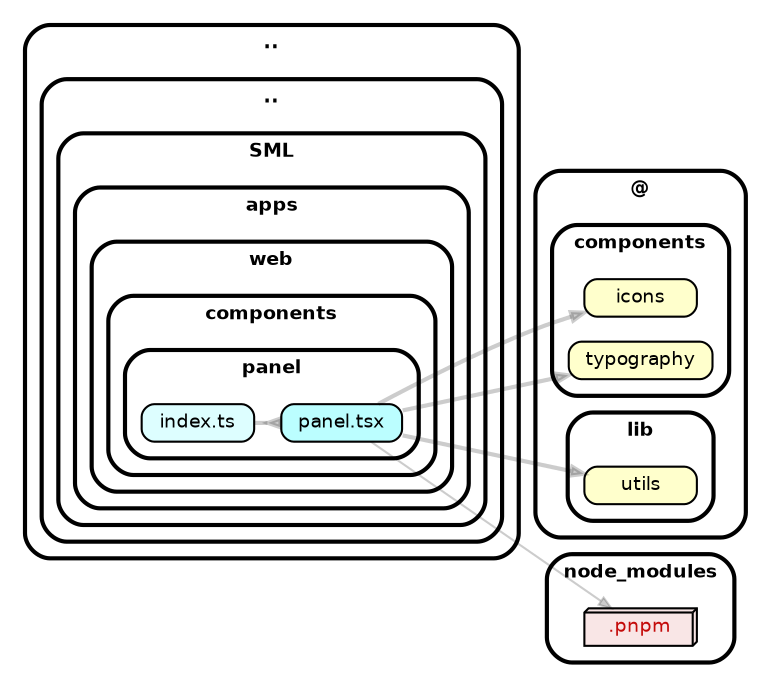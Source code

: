 strict digraph "dependency-cruiser output"{
    rankdir="LR" splines="true" overlap="false" nodesep="0.16" ranksep="0.18" fontname="Helvetica-bold" fontsize="9" style="rounded,bold,filled" fillcolor="#ffffff" compound="true"
    node [shape="box" style="rounded, filled" height="0.2" color="black" fillcolor="#ffffcc" fontcolor="black" fontname="Helvetica" fontsize="9"]
    edge [arrowhead="normal" arrowsize="0.6" penwidth="2.0" color="#00000033" fontname="Helvetica" fontsize="9"]

    subgraph "cluster_.." {label=".." subgraph "cluster_../.." {label=".." subgraph "cluster_../../SML" {label="SML" subgraph "cluster_../../SML/apps" {label="apps" subgraph "cluster_../../SML/apps/web" {label="web" subgraph "cluster_../../SML/apps/web/components" {label="components" subgraph "cluster_../../SML/apps/web/components/panel" {label="panel" "../../SML/apps/web/components/panel/index.ts" [label=<index.ts> tooltip="index.ts" URL="../../SML/apps/web/components/panel/index.ts" fillcolor="#ddfeff"] } } } } } } }
    "../../SML/apps/web/components/panel/index.ts" -> "../../SML/apps/web/components/panel/panel.tsx" [arrowhead="inv"]
    subgraph "cluster_.." {label=".." subgraph "cluster_../.." {label=".." subgraph "cluster_../../SML" {label="SML" subgraph "cluster_../../SML/apps" {label="apps" subgraph "cluster_../../SML/apps/web" {label="web" subgraph "cluster_../../SML/apps/web/components" {label="components" subgraph "cluster_../../SML/apps/web/components/panel" {label="panel" "../../SML/apps/web/components/panel/panel.tsx" [label=<panel.tsx> tooltip="panel.tsx" URL="../../SML/apps/web/components/panel/panel.tsx" fillcolor="#bbfeff"] } } } } } } }
    "../../SML/apps/web/components/panel/panel.tsx" -> "@/components/icons"
    "../../SML/apps/web/components/panel/panel.tsx" -> "@/components/typography"
    "../../SML/apps/web/components/panel/panel.tsx" -> "@/lib/utils"
    "../../SML/apps/web/components/panel/panel.tsx" -> "node_modules/.pnpm" [penwidth="1.0"]
    subgraph "cluster_@" {label="@" subgraph "cluster_@/components" {label="components" "@/components/icons" [label=<icons> tooltip="icons" ] } }
    subgraph "cluster_@" {label="@" subgraph "cluster_@/components" {label="components" "@/components/typography" [label=<typography> tooltip="typography" ] } }
    subgraph "cluster_@" {label="@" subgraph "cluster_@/lib" {label="lib" "@/lib/utils" [label=<utils> tooltip="utils" ] } }
    subgraph "cluster_node_modules" {label="node_modules" "node_modules/.pnpm" [label=<.pnpm> tooltip=".pnpm" URL="https://www.npmjs.com/package/.pnpm" shape="box3d" fillcolor="#c40b0a1a" fontcolor="#c40b0a"] }
}
